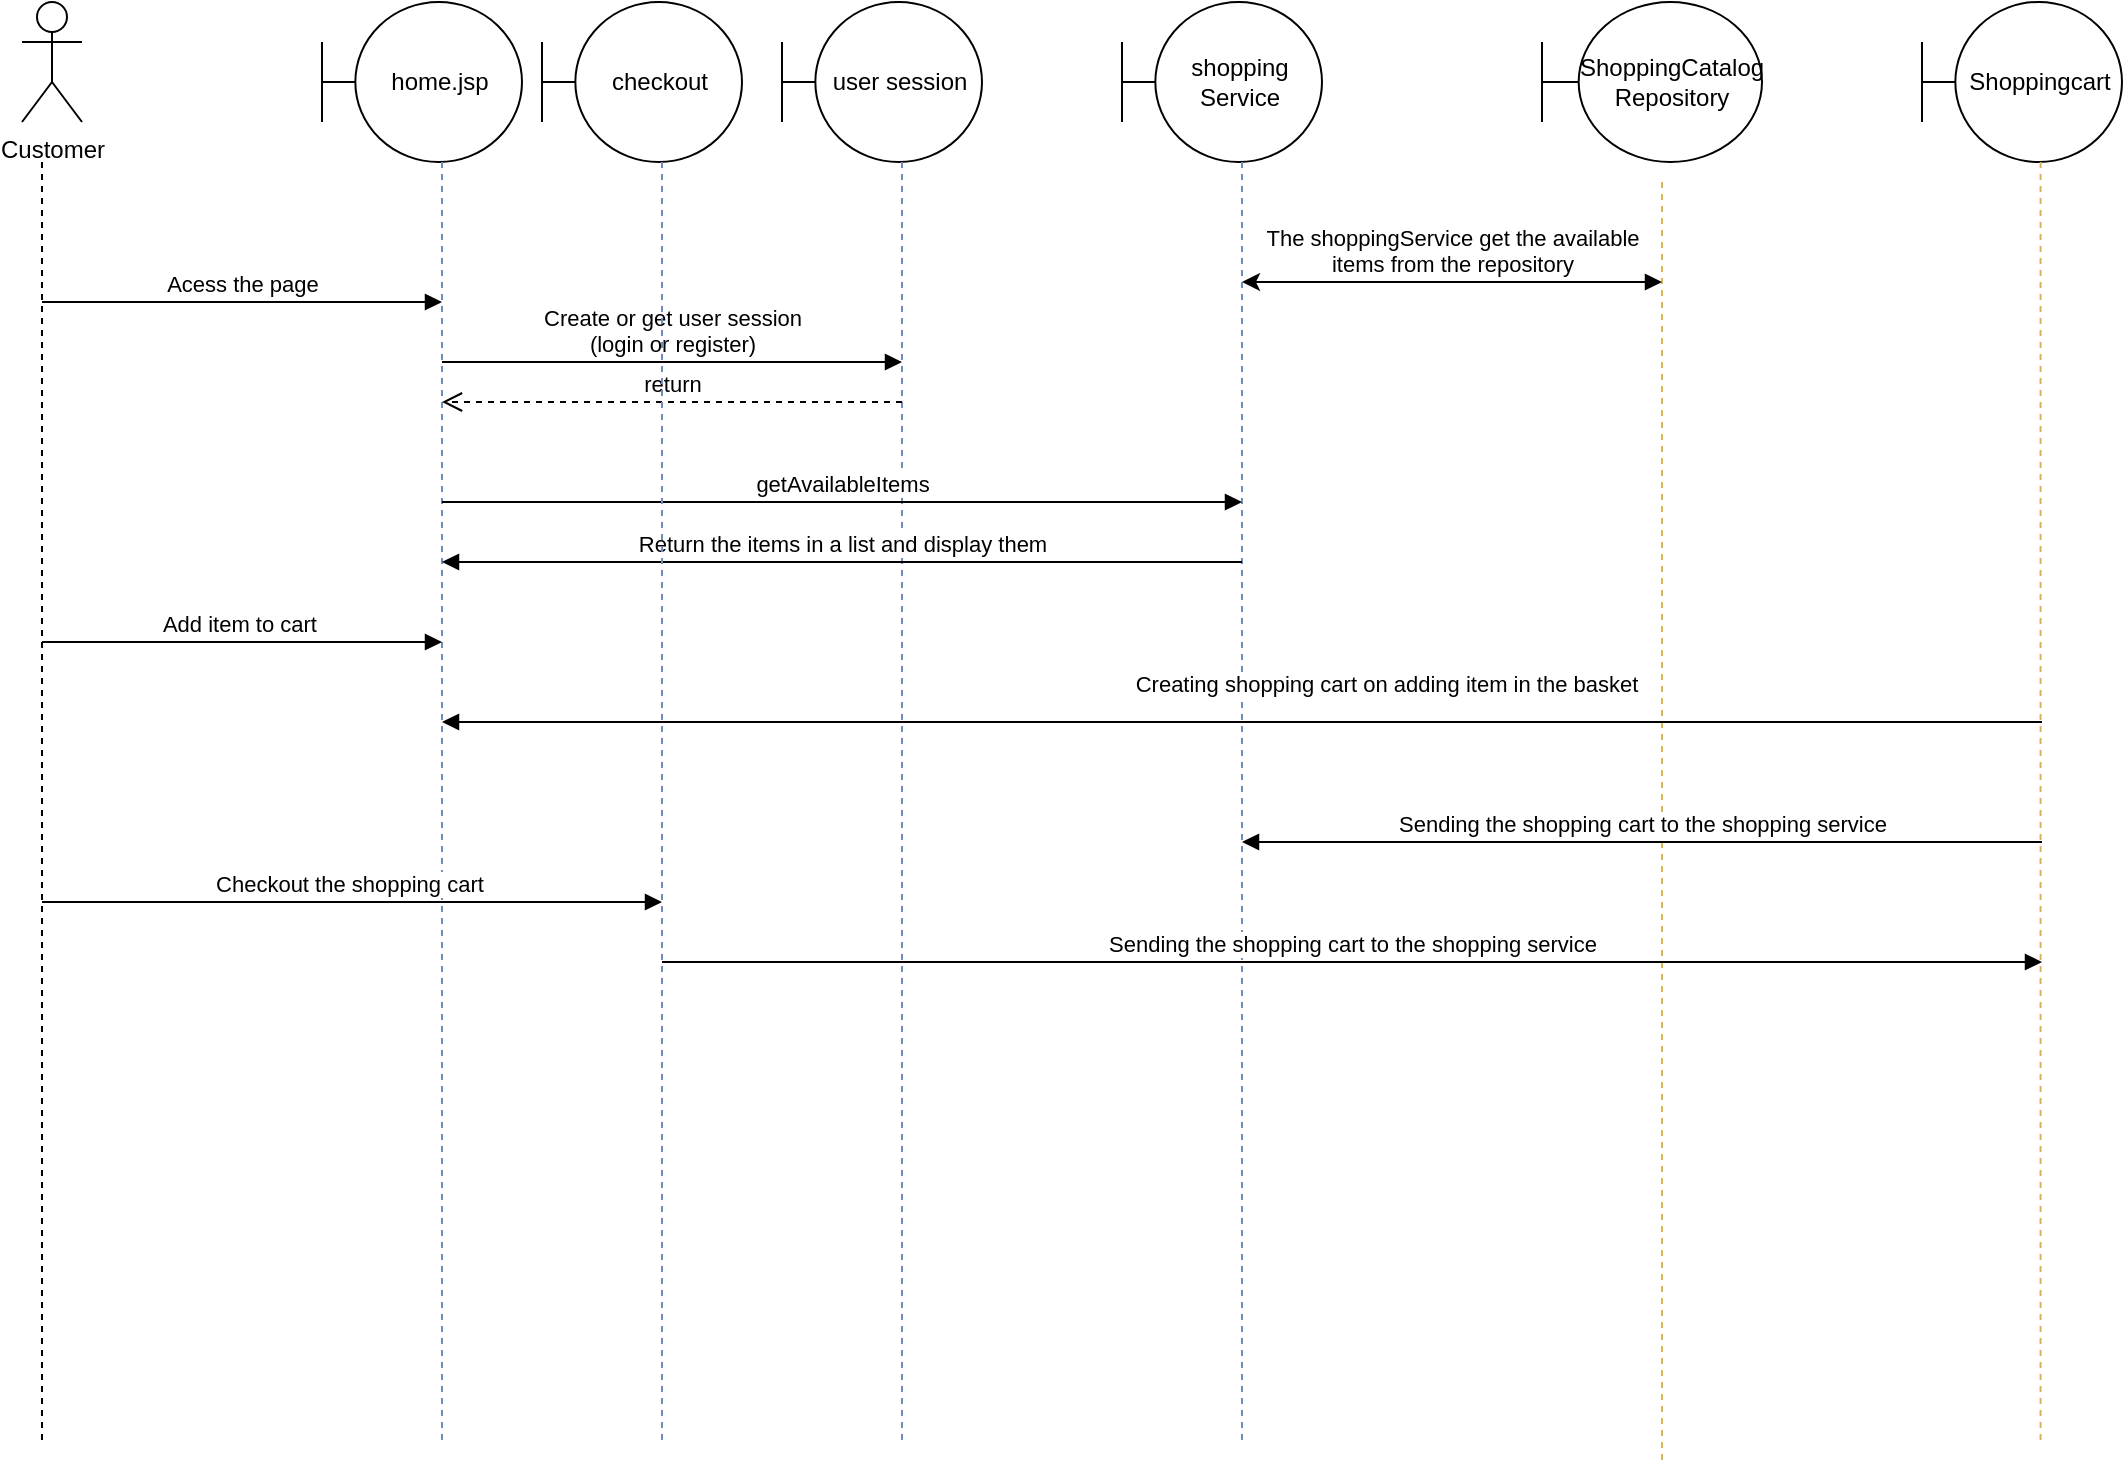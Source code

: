<mxfile version="15.4.0" type="device"><diagram id="H2cI5dQJT5i7SYu8GERF" name="Page-1"><mxGraphModel dx="1024" dy="592" grid="1" gridSize="10" guides="1" tooltips="1" connect="1" arrows="1" fold="1" page="1" pageScale="1" pageWidth="850" pageHeight="1100" math="0" shadow="0"><root><mxCell id="0"/><mxCell id="1" parent="0"/><mxCell id="zrXzS34oT3es-YYB9iYu-1" value="Customer" style="shape=umlActor;verticalLabelPosition=bottom;verticalAlign=top;html=1;outlineConnect=0;" vertex="1" parent="1"><mxGeometry x="30" y="40" width="30" height="60" as="geometry"/></mxCell><mxCell id="zrXzS34oT3es-YYB9iYu-2" value="home.jsp" style="shape=umlBoundary;whiteSpace=wrap;html=1;" vertex="1" parent="1"><mxGeometry x="180" y="40" width="100" height="80" as="geometry"/></mxCell><mxCell id="zrXzS34oT3es-YYB9iYu-3" value="user session" style="shape=umlBoundary;whiteSpace=wrap;html=1;" vertex="1" parent="1"><mxGeometry x="410" y="40" width="100" height="80" as="geometry"/></mxCell><mxCell id="zrXzS34oT3es-YYB9iYu-4" value="shopping&lt;br&gt;Service" style="shape=umlBoundary;whiteSpace=wrap;html=1;" vertex="1" parent="1"><mxGeometry x="580" y="40" width="100" height="80" as="geometry"/></mxCell><mxCell id="zrXzS34oT3es-YYB9iYu-5" value="ShoppingCatalog&lt;br&gt;Repository" style="shape=umlBoundary;whiteSpace=wrap;html=1;" vertex="1" parent="1"><mxGeometry x="790" y="40" width="110" height="80" as="geometry"/></mxCell><mxCell id="zrXzS34oT3es-YYB9iYu-6" value="Shoppingcart" style="shape=umlBoundary;whiteSpace=wrap;html=1;" vertex="1" parent="1"><mxGeometry x="980" y="40" width="100" height="80" as="geometry"/></mxCell><mxCell id="zrXzS34oT3es-YYB9iYu-7" value="" style="endArrow=none;dashed=1;endFill=0;endSize=12;html=1;rounded=0;edgeStyle=orthogonalEdgeStyle;" edge="1" parent="1"><mxGeometry width="160" relative="1" as="geometry"><mxPoint x="40" y="120" as="sourcePoint"/><mxPoint x="40" y="761" as="targetPoint"/></mxGeometry></mxCell><mxCell id="zrXzS34oT3es-YYB9iYu-8" value="" style="endArrow=none;dashed=1;endFill=0;endSize=12;html=1;rounded=0;edgeStyle=orthogonalEdgeStyle;fillColor=#dae8fc;strokeColor=#6c8ebf;" edge="1" parent="1"><mxGeometry width="160" relative="1" as="geometry"><mxPoint x="240.0" y="120" as="sourcePoint"/><mxPoint x="240.0" y="761" as="targetPoint"/></mxGeometry></mxCell><mxCell id="zrXzS34oT3es-YYB9iYu-9" value="" style="endArrow=none;dashed=1;endFill=0;endSize=12;html=1;rounded=0;edgeStyle=orthogonalEdgeStyle;fillColor=#dae8fc;strokeColor=#6c8ebf;" edge="1" parent="1"><mxGeometry width="160" relative="1" as="geometry"><mxPoint x="470" y="120" as="sourcePoint"/><mxPoint x="470" y="761" as="targetPoint"/></mxGeometry></mxCell><mxCell id="zrXzS34oT3es-YYB9iYu-10" value="" style="endArrow=none;dashed=1;endFill=0;endSize=12;html=1;rounded=0;edgeStyle=orthogonalEdgeStyle;fillColor=#fff2cc;strokeColor=#d6b656;" edge="1" parent="1"><mxGeometry width="160" relative="1" as="geometry"><mxPoint x="1039.29" y="120" as="sourcePoint"/><mxPoint x="1039.29" y="761" as="targetPoint"/></mxGeometry></mxCell><mxCell id="zrXzS34oT3es-YYB9iYu-11" value="" style="endArrow=none;dashed=1;endFill=0;endSize=12;html=1;rounded=0;edgeStyle=orthogonalEdgeStyle;fillColor=#fff2cc;strokeColor=#d6b656;" edge="1" parent="1"><mxGeometry width="160" relative="1" as="geometry"><mxPoint x="850" y="130" as="sourcePoint"/><mxPoint x="850" y="771" as="targetPoint"/></mxGeometry></mxCell><mxCell id="zrXzS34oT3es-YYB9iYu-12" value="" style="endArrow=none;dashed=1;endFill=0;endSize=12;html=1;rounded=0;edgeStyle=orthogonalEdgeStyle;fillColor=#dae8fc;strokeColor=#6c8ebf;" edge="1" parent="1"><mxGeometry width="160" relative="1" as="geometry"><mxPoint x="640" y="120" as="sourcePoint"/><mxPoint x="640" y="761" as="targetPoint"/></mxGeometry></mxCell><mxCell id="zrXzS34oT3es-YYB9iYu-13" value="Acess the page" style="html=1;verticalAlign=bottom;endArrow=block;rounded=0;edgeStyle=orthogonalEdgeStyle;" edge="1" parent="1"><mxGeometry width="80" relative="1" as="geometry"><mxPoint x="40" y="190" as="sourcePoint"/><mxPoint x="240" y="190" as="targetPoint"/><Array as="points"><mxPoint x="50" y="190"/><mxPoint x="50" y="190"/></Array></mxGeometry></mxCell><mxCell id="zrXzS34oT3es-YYB9iYu-14" value="Create or get user session &lt;br&gt;(login or register)" style="html=1;verticalAlign=bottom;endArrow=block;rounded=0;edgeStyle=orthogonalEdgeStyle;" edge="1" parent="1"><mxGeometry width="80" relative="1" as="geometry"><mxPoint x="240" y="220" as="sourcePoint"/><mxPoint x="470" y="220" as="targetPoint"/></mxGeometry></mxCell><mxCell id="zrXzS34oT3es-YYB9iYu-15" value="return" style="html=1;verticalAlign=bottom;endArrow=open;dashed=1;endSize=8;rounded=0;edgeStyle=orthogonalEdgeStyle;" edge="1" parent="1"><mxGeometry relative="1" as="geometry"><mxPoint x="470" y="240" as="sourcePoint"/><mxPoint x="240" y="240" as="targetPoint"/></mxGeometry></mxCell><mxCell id="zrXzS34oT3es-YYB9iYu-16" value="getAvailableItems" style="html=1;verticalAlign=bottom;endArrow=block;rounded=0;edgeStyle=orthogonalEdgeStyle;" edge="1" parent="1"><mxGeometry width="80" relative="1" as="geometry"><mxPoint x="240" y="290" as="sourcePoint"/><mxPoint x="640" y="290" as="targetPoint"/><Array as="points"><mxPoint x="280" y="290"/><mxPoint x="280" y="290"/></Array></mxGeometry></mxCell><mxCell id="zrXzS34oT3es-YYB9iYu-18" value="Return the items in a list and display them" style="html=1;verticalAlign=bottom;endArrow=block;rounded=0;edgeStyle=orthogonalEdgeStyle;" edge="1" parent="1"><mxGeometry width="80" relative="1" as="geometry"><mxPoint x="640" y="320" as="sourcePoint"/><mxPoint x="240" y="320" as="targetPoint"/></mxGeometry></mxCell><mxCell id="zrXzS34oT3es-YYB9iYu-19" value="Creating shopping cart on adding item in the basket" style="html=1;verticalAlign=bottom;endArrow=block;rounded=0;edgeStyle=orthogonalEdgeStyle;" edge="1" parent="1"><mxGeometry x="0.395" y="-10" width="80" relative="1" as="geometry"><mxPoint x="280" y="400" as="sourcePoint"/><mxPoint x="240" y="400" as="targetPoint"/><Array as="points"><mxPoint x="1040" y="400"/><mxPoint x="1040" y="400"/></Array><mxPoint as="offset"/></mxGeometry></mxCell><mxCell id="zrXzS34oT3es-YYB9iYu-21" value="The shoppingService get the available&lt;br&gt;items from the repository" style="html=1;verticalAlign=bottom;endArrow=block;rounded=0;edgeStyle=orthogonalEdgeStyle;startArrow=classic;startFill=1;" edge="1" parent="1"><mxGeometry width="80" relative="1" as="geometry"><mxPoint x="640" y="180" as="sourcePoint"/><mxPoint x="850" y="180" as="targetPoint"/><Array as="points"><mxPoint x="700" y="180"/><mxPoint x="700" y="180"/></Array></mxGeometry></mxCell><mxCell id="zrXzS34oT3es-YYB9iYu-22" value="Add item to cart&amp;nbsp;" style="html=1;verticalAlign=bottom;endArrow=block;rounded=0;edgeStyle=orthogonalEdgeStyle;" edge="1" parent="1"><mxGeometry width="80" relative="1" as="geometry"><mxPoint x="40" y="360" as="sourcePoint"/><mxPoint x="240" y="360" as="targetPoint"/></mxGeometry></mxCell><mxCell id="zrXzS34oT3es-YYB9iYu-24" value="checkout" style="shape=umlBoundary;whiteSpace=wrap;html=1;" vertex="1" parent="1"><mxGeometry x="290" y="40" width="100" height="80" as="geometry"/></mxCell><mxCell id="zrXzS34oT3es-YYB9iYu-25" value="" style="endArrow=none;dashed=1;endFill=0;endSize=12;html=1;rounded=0;edgeStyle=orthogonalEdgeStyle;fillColor=#dae8fc;strokeColor=#6c8ebf;" edge="1" parent="1"><mxGeometry width="160" relative="1" as="geometry"><mxPoint x="350" y="120" as="sourcePoint"/><mxPoint x="350" y="761" as="targetPoint"/></mxGeometry></mxCell><mxCell id="zrXzS34oT3es-YYB9iYu-26" value="Checkout the shopping cart&amp;nbsp;" style="html=1;verticalAlign=bottom;endArrow=block;rounded=0;edgeStyle=orthogonalEdgeStyle;" edge="1" parent="1"><mxGeometry width="80" relative="1" as="geometry"><mxPoint x="40" y="490" as="sourcePoint"/><mxPoint x="350" y="490" as="targetPoint"/></mxGeometry></mxCell><mxCell id="zrXzS34oT3es-YYB9iYu-27" value="Sending the shopping cart to the shopping service" style="html=1;verticalAlign=bottom;endArrow=block;rounded=0;edgeStyle=orthogonalEdgeStyle;" edge="1" parent="1"><mxGeometry width="80" relative="1" as="geometry"><mxPoint x="350" y="520" as="sourcePoint"/><mxPoint x="1040" y="520" as="targetPoint"/></mxGeometry></mxCell><mxCell id="zrXzS34oT3es-YYB9iYu-28" value="Sending the shopping cart to the shopping service" style="html=1;verticalAlign=bottom;endArrow=block;rounded=0;edgeStyle=orthogonalEdgeStyle;" edge="1" parent="1"><mxGeometry width="80" relative="1" as="geometry"><mxPoint x="1040" y="460" as="sourcePoint"/><mxPoint x="640" y="460" as="targetPoint"/></mxGeometry></mxCell></root></mxGraphModel></diagram></mxfile>